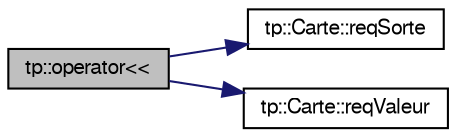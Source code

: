 digraph G
{
  edge [fontname="FreeSans",fontsize="10",labelfontname="FreeSans",labelfontsize="10"];
  node [fontname="FreeSans",fontsize="10",shape=record];
  rankdir="LR";
  Node1 [label="tp::operator\<\<",height=0.2,width=0.4,color="black", fillcolor="grey75", style="filled" fontcolor="black"];
  Node1 -> Node2 [color="midnightblue",fontsize="10",style="solid",fontname="FreeSans"];
  Node2 [label="tp::Carte::reqSorte",height=0.2,width=0.4,color="black", fillcolor="white", style="filled",URL="$classtp_1_1_carte.html#a5ca8a889b6a7c20ba22450f33c0ad584"];
  Node1 -> Node3 [color="midnightblue",fontsize="10",style="solid",fontname="FreeSans"];
  Node3 [label="tp::Carte::reqValeur",height=0.2,width=0.4,color="black", fillcolor="white", style="filled",URL="$classtp_1_1_carte.html#a0c09ca9902a59d70cf9becb7cd901051"];
}
